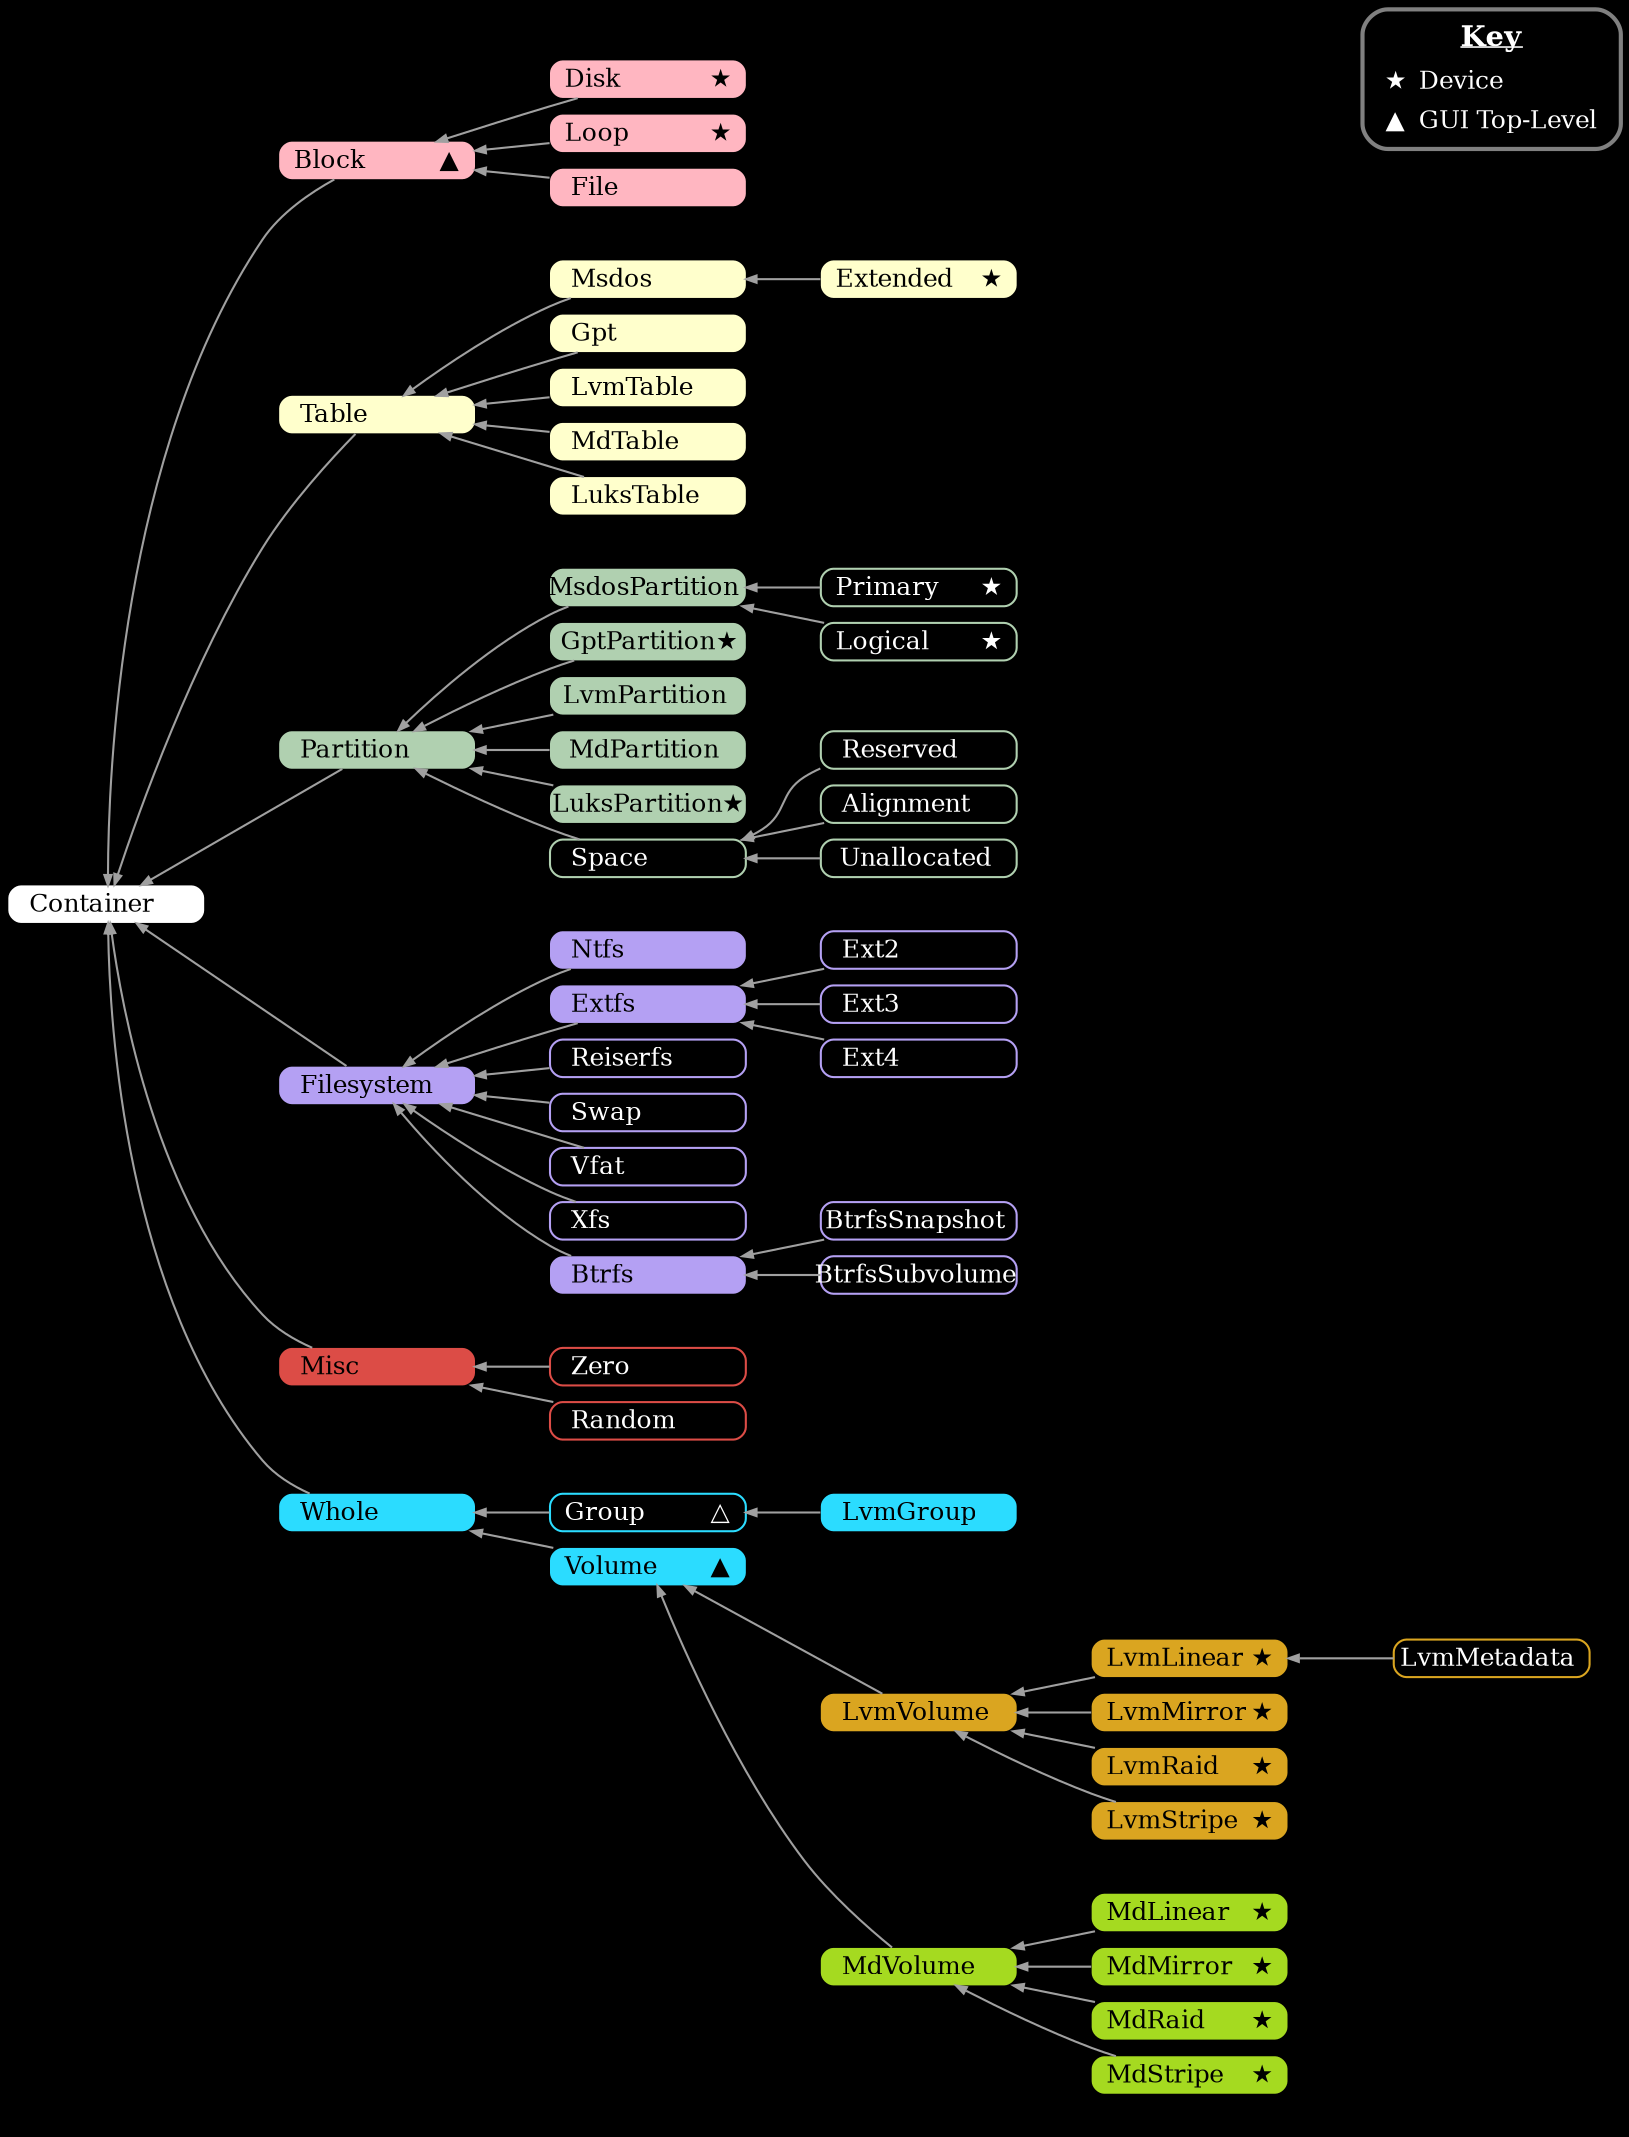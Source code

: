 digraph G
{
	graph [
		rankdir="RL"
		bgcolor="black"
		color="white"
		nodesep="0.1"
		ranksep="0.5"
	];

	node [
		shape="Mrecord"
		fontsize="12"
		style="filled"
		width="1.3"
		height="0.25"
		fixedsize="true"
		penwidth="0.0"
	];

	edge [
		penwidth="1.0"
		color="#A0A0A0"
		arrowsize="0.5"
	];

	Key [ color="#808080" fontcolor=white style=solid penwidth=2 fixedsize=false label=<
	      <table border="0" cellspacing="0" cellpadding="3">
		<tr><td colspan="2"><font point-size="14"><b><u>Key</u></b></font></td></tr>
		<tr><td>★</td><td align="left">Device</td></tr>
		<tr><td>▲</td><td align="left">GUI Top-Level</td></tr>
	      </table> > ]

	Container      [ fillcolor="#FFFFFF"                                    label=< <table border="0" cellspacing="0" cellpadding="0"> <tr><td width="70" align="left">Container</td><td>&nbsp;</td></tr> </table> > ]

	Block          [ fillcolor="#FFB6C1"                                    label=< <table border="0" cellspacing="0" cellpadding="0"> <tr><td width="70" align="left">Block</td><td>▲</td></tr> </table> > ]
	Disk           [ fillcolor="#FFB6C1"                                    label=< <table border="0" cellspacing="0" cellpadding="0"> <tr><td width="70" align="left">Disk</td><td>★</td></tr> </table> > ]
	Loop           [ fillcolor="#FFB6C1"                                    label=< <table border="0" cellspacing="0" cellpadding="0"> <tr><td width="70" align="left">Loop</td><td>★</td></tr> </table> > ]
	File           [ fillcolor="#FFB6C1"                                    label=< <table border="0" cellspacing="0" cellpadding="0"> <tr><td width="70" align="left">File</td><td>&nbsp;</td></tr> </table> > ]

	Table          [ fillcolor="#FFFFCC"                                    label=< <table border="0" cellspacing="0" cellpadding="0"> <tr><td width="70" align="left">Table</td><td>&nbsp;</td></tr> </table> > ]
	Msdos          [ fillcolor="#FFFFCC"                                    label=< <table border="0" cellspacing="0" cellpadding="0"> <tr><td width="70" align="left">Msdos</td><td>&nbsp;</td></tr> </table> > ]
	Extended       [ fillcolor="#FFFFCC"                                    label=< <table border="0" cellspacing="0" cellpadding="0"> <tr><td width="70" align="left">Extended</td><td>★</td></tr> </table> > ]
	Gpt            [ fillcolor="#FFFFCC"                                    label=< <table border="0" cellspacing="0" cellpadding="0"> <tr><td width="70" align="left">Gpt</td><td>&nbsp;</td></tr> </table> > ]
	LvmTable       [ fillcolor="#FFFFCC"                                    label=< <table border="0" cellspacing="0" cellpadding="0"> <tr><td width="70" align="left">LvmTable</td><td>&nbsp;</td></tr> </table> > ]
	MdTable        [ fillcolor="#FFFFCC"                                    label=< <table border="0" cellspacing="0" cellpadding="0"> <tr><td width="70" align="left">MdTable</td><td>&nbsp;</td></tr> </table> > ]
	LuksTable      [ fillcolor="#FFFFCC"                                    label=< <table border="0" cellspacing="0" cellpadding="0"> <tr><td width="70" align="left">LuksTable</td><td>&nbsp;</td></tr> </table> > ]

	Partition      [ fillcolor="#B0D0B0"                                    label=< <table border="0" cellspacing="0" cellpadding="0"> <tr><td width="70" align="left">Partition</td><td>&nbsp;</td></tr> </table> > ]
	MsdosPartition [ fillcolor="#B0D0B0"                                    label=< <table border="0" cellspacing="0" cellpadding="0"> <tr><td width="70" align="left">MsdosPartition</td><td>&nbsp;</td></tr> </table> > ]
	Primary        [ color="#B0D0B0" fontcolor=white style=solid penwidth=1 label=< <table border="0" cellspacing="0" cellpadding="0"> <tr><td width="70" align="left">Primary</td><td>★</td></tr> </table> > ]
	Logical        [ color="#B0D0B0" fontcolor=white style=solid penwidth=1 label=< <table border="0" cellspacing="0" cellpadding="0"> <tr><td width="70" align="left">Logical</td><td>★</td></tr> </table> > ]

	GptPartition   [ fillcolor="#B0D0B0"                                    label=< <table border="0" cellspacing="0" cellpadding="0"> <tr><td width="70" align="left">GptPartition</td><td>★</td></tr> </table> > ]
	LvmPartition   [ fillcolor="#B0D0B0"                                    label=< <table border="0" cellspacing="0" cellpadding="0"> <tr><td width="70" align="left">LvmPartition</td><td>&nbsp;</td></tr> </table> > ]
	MdPartition    [ fillcolor="#B0D0B0"                                    label=< <table border="0" cellspacing="0" cellpadding="0"> <tr><td width="70" align="left">MdPartition</td><td>&nbsp;</td></tr> </table> > ]
	LuksPartition  [ fillcolor="#B0D0B0"                                    label=< <table border="0" cellspacing="0" cellpadding="0"> <tr><td width="70" align="left">LuksPartition</td><td>★</td></tr> </table> > ]

	Space          [ color="#B0D0B0" fontcolor=white style=solid penwidth=1 label=< <table border="0" cellspacing="0" cellpadding="0"> <tr><td width="70" align="left">Space</td><td>&nbsp;</td></tr> </table> > ]
	Reserved       [ color="#B0D0B0" fontcolor=white style=solid penwidth=1 label=< <table border="0" cellspacing="0" cellpadding="0"> <tr><td width="70" align="left">Reserved</td><td>&nbsp;</td></tr> </table> > ]
	Alignment      [ color="#B0D0B0" fontcolor=white style=solid penwidth=1 label=< <table border="0" cellspacing="0" cellpadding="0"> <tr><td width="70" align="left">Alignment</td><td>&nbsp;</td></tr> </table> > ]
	Unallocated    [ color="#B0D0B0" fontcolor=white style=solid penwidth=1 label=< <table border="0" cellspacing="0" cellpadding="0"> <tr><td width="70" align="left">Unallocated</td><td>&nbsp;</td></tr> </table> > ]

	Filesystem     [ fillcolor="#B4A0F3"                                    label=< <table border="0" cellspacing="0" cellpadding="0"> <tr><td width="70" align="left">Filesystem</td><td>&nbsp;</td></tr> </table> > ]
	Extfs          [ fillcolor="#B4A0F3"                                    label=< <table border="0" cellspacing="0" cellpadding="0"> <tr><td width="70" align="left">Extfs</td><td>&nbsp;</td></tr> </table> > ]
	Btrfs          [ fillcolor="#B4A0F3"                                    label=< <table border="0" cellspacing="0" cellpadding="0"> <tr><td width="70" align="left">Btrfs</td><td>&nbsp;</td></tr> </table> > ]
	Ntfs           [ fillcolor="#B4A0F3"                                    label=< <table border="0" cellspacing="0" cellpadding="0"> <tr><td width="70" align="left">Ntfs</td><td>&nbsp;</td></tr> </table> > ]

	Ext2           [ color="#B4A0F3" fontcolor=white style=solid penwidth=1 label=< <table border="0" cellspacing="0" cellpadding="0"> <tr><td width="70" align="left">Ext2</td><td>&nbsp;</td></tr> </table> > ]
	Ext3           [ color="#B4A0F3" fontcolor=white style=solid penwidth=1 label=< <table border="0" cellspacing="0" cellpadding="0"> <tr><td width="70" align="left">Ext3</td><td>&nbsp;</td></tr> </table> > ]
	Ext4           [ color="#B4A0F3" fontcolor=white style=solid penwidth=1 label=< <table border="0" cellspacing="0" cellpadding="0"> <tr><td width="70" align="left">Ext4</td><td>&nbsp;</td></tr> </table> > ]

	Reiserfs       [ color="#B4A0F3" fontcolor=white style=solid penwidth=1 label=< <table border="0" cellspacing="0" cellpadding="0"> <tr><td width="70" align="left">Reiserfs</td><td>&nbsp;</td></tr> </table> > ]
	Swap           [ color="#B4A0F3" fontcolor=white style=solid penwidth=1 label=< <table border="0" cellspacing="0" cellpadding="0"> <tr><td width="70" align="left">Swap</td><td>&nbsp;</td></tr> </table> > ]
	Vfat           [ color="#B4A0F3" fontcolor=white style=solid penwidth=1 label=< <table border="0" cellspacing="0" cellpadding="0"> <tr><td width="70" align="left">Vfat</td><td>&nbsp;</td></tr> </table> > ]
	Xfs            [ color="#B4A0F3" fontcolor=white style=solid penwidth=1 label=< <table border="0" cellspacing="0" cellpadding="0"> <tr><td width="70" align="left">Xfs</td><td>&nbsp;</td></tr> </table> > ]

	BtrfsSnapshot  [ color="#B4A0F3" fontcolor=white style=solid penwidth=1 label=< <table border="0" cellspacing="0" cellpadding="0"> <tr><td width="70" align="left">BtrfsSnapshot</td><td>&nbsp;</td></tr> </table> > ]
	BtrfsSubvolume [ color="#B4A0F3" fontcolor=white style=solid penwidth=1 label=< <table border="0" cellspacing="0" cellpadding="0"> <tr><td width="70" align="left">BtrfsSubvolume</td><td>&nbsp;</td></tr> </table> > ]

	Misc           [ fillcolor="#DC4C46"                                    label=< <table border="0" cellspacing="0" cellpadding="0"> <tr><td width="70" align="left">Misc</td><td>&nbsp;</td></tr> </table> > ]

	Zero           [ color="#DC4C46" fontcolor=white style=solid penwidth=1 label=< <table border="0" cellspacing="0" cellpadding="0"> <tr><td width="70" align="left">Zero</td><td>&nbsp;</td></tr> </table> > ]
	Random         [ color="#DC4C46" fontcolor=white style=solid penwidth=1 label=< <table border="0" cellspacing="0" cellpadding="0"> <tr><td width="70" align="left">Random</td><td>&nbsp;</td></tr> </table> > ]

	Volume         [ fillcolor="#2BDCFF"                                    label=< <table border="0" cellspacing="0" cellpadding="0"> <tr><td width="70" align="left">Volume</td><td>▲</td></tr> </table> > ]
	Whole          [ fillcolor="#2BDCFF"                                    label=< <table border="0" cellspacing="0" cellpadding="0"> <tr><td width="70" align="left">Whole</td><td>&nbsp;</td></tr> </table> > ]
	Group          [ color="#2BDCFF" fontcolor=white style=solid penwidth=1 label=< <table border="0" cellspacing="0" cellpadding="0"> <tr><td width="70" align="left">Group</td><td>△</td></tr> </table> > ]
	LvmGroup       [ fillcolor="#2BDCFF"                                    label=< <table border="0" cellspacing="0" cellpadding="0"> <tr><td width="70" align="left">LvmGroup</td><td>&nbsp;</td></tr> </table> > ]

	LvmLinear      [ fillcolor="#DAA520"                                    label=< <table border="0" cellspacing="0" cellpadding="0"> <tr><td width="70" align="left">LvmLinear</td><td>★</td></tr> </table> > ]
	LvmMirror      [ fillcolor="#DAA520"                                    label=< <table border="0" cellspacing="0" cellpadding="0"> <tr><td width="70" align="left">LvmMirror</td><td>★</td></tr> </table> > ]
	LvmRaid        [ fillcolor="#DAA520"                                    label=< <table border="0" cellspacing="0" cellpadding="0"> <tr><td width="70" align="left">LvmRaid</td><td>★</td></tr> </table> > ]
	LvmStripe      [ fillcolor="#DAA520"                                    label=< <table border="0" cellspacing="0" cellpadding="0"> <tr><td width="70" align="left">LvmStripe</td><td>★</td></tr> </table> > ]
	LvmVolume      [ fillcolor="#DAA520"                                    label=< <table border="0" cellspacing="0" cellpadding="0"> <tr><td width="70" align="left">LvmVolume</td><td>&nbsp;</td></tr> </table> > ]

	LvmMetadata    [ color="#DAA520" fontcolor=white style=solid penwidth=1 label=< <table border="0" cellspacing="0" cellpadding="0"> <tr><td width="70" align="left">LvmMetadata</td><td>&nbsp;</td></tr> </table> > ]

	MdLinear       [ fillcolor="#A5DA20"                                    label=< <table border="0" cellspacing="0" cellpadding="0"> <tr><td width="70" align="left">MdLinear</td><td>★</td></tr> </table> > ]
	MdMirror       [ fillcolor="#A5DA20"                                    label=< <table border="0" cellspacing="0" cellpadding="0"> <tr><td width="70" align="left">MdMirror</td><td>★</td></tr> </table> > ]
	MdRaid         [ fillcolor="#A5DA20"                                    label=< <table border="0" cellspacing="0" cellpadding="0"> <tr><td width="70" align="left">MdRaid</td><td>★</td></tr> </table> > ]
	MdStripe       [ fillcolor="#A5DA20"                                    label=< <table border="0" cellspacing="0" cellpadding="0"> <tr><td width="70" align="left">MdStripe</td><td>★</td></tr> </table> > ]
	MdVolume       [ fillcolor="#A5DA20"                                    label=< <table border="0" cellspacing="0" cellpadding="0"> <tr><td width="70" align="left">MdVolume</td><td>&nbsp;</td></tr> </table> > ]

	Block      -> Container;
	Filesystem -> Container;
	Misc       -> Container;
	Partition  -> Container;
	Table      -> Container;
	Whole      -> Container;

	LvmVolume  -> Volume;
	MdVolume   -> Volume;

	subgraph cluster_1 {
		color=transparent;

		Extended             -> Msdos;

		Gpt                  -> Table;
		LvmTable             -> Table;
		MdTable              -> Table;
		Msdos                -> Table;
		LuksTable            -> Table;
	}

	subgraph cluster_2 {
		color=transparent;

		Btrfs                -> Filesystem;
		Extfs                -> Filesystem;
		Ntfs                 -> Filesystem;
		Reiserfs             -> Filesystem;
		Swap                 -> Filesystem;
		Vfat                 -> Filesystem;
		Xfs                  -> Filesystem;

		Ext2                 -> Extfs;
		Ext3                 -> Extfs;
		Ext4                 -> Extfs;

		BtrfsSubvolume       -> Btrfs;
		BtrfsSnapshot        -> Btrfs;
	}

	subgraph cluster_3 {
		color=transparent;

		Zero                 -> Misc;
		Random               -> Misc;
	}

	subgraph cluster_4 {
		color=transparent;

		MsdosPartition       -> Partition;
		GptPartition         -> Partition;
		LvmPartition         -> Partition;
		MdPartition          -> Partition;
		LuksPartition        -> Partition;

		Primary              -> MsdosPartition;
		Logical              -> MsdosPartition;

		Space                -> Partition;
		Reserved             -> Space;
		Alignment            -> Space;
		Unallocated          -> Space;

	}

	subgraph cluster_5 {
		color=transparent;

		LvmMetadata          -> LvmLinear;
		LvmLinear            -> LvmVolume;
		LvmMirror            -> LvmVolume;
		LvmRaid              -> LvmVolume;
		LvmStripe            -> LvmVolume;
	}

	subgraph cluster_6 {
		color=transparent;

		MdLinear             -> MdVolume;
		MdMirror             -> MdVolume;
		MdRaid               -> MdVolume;
		MdStripe             -> MdVolume;
	}

	subgraph cluster_7 {
		color=transparent;

		LvmGroup             -> Group;
		Group                -> Whole;
		Volume               -> Whole;
	}

	subgraph cluster_8 {
		color=transparent;

		Disk                 -> Block;
		Loop                 -> Block;
		File                 -> Block;
		Key                  -> Disk [style=invis];
	}

	{ rank=same Key LvmMetadata }
}

